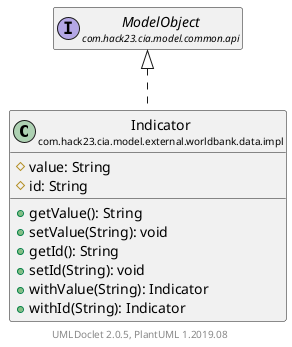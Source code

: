 @startuml
    set namespaceSeparator none
    hide empty fields
    hide empty methods

    class "<size:14>Indicator\n<size:10>com.hack23.cia.model.external.worldbank.data.impl" as com.hack23.cia.model.external.worldbank.data.impl.Indicator [[Indicator.html]] {
        #value: String
        #id: String
        +getValue(): String
        +setValue(String): void
        +getId(): String
        +setId(String): void
        +withValue(String): Indicator
        +withId(String): Indicator
    }

    interface "<size:14>ModelObject\n<size:10>com.hack23.cia.model.common.api" as com.hack23.cia.model.common.api.ModelObject

    com.hack23.cia.model.common.api.ModelObject <|.. com.hack23.cia.model.external.worldbank.data.impl.Indicator

    center footer UMLDoclet 2.0.5, PlantUML 1.2019.08
@enduml
